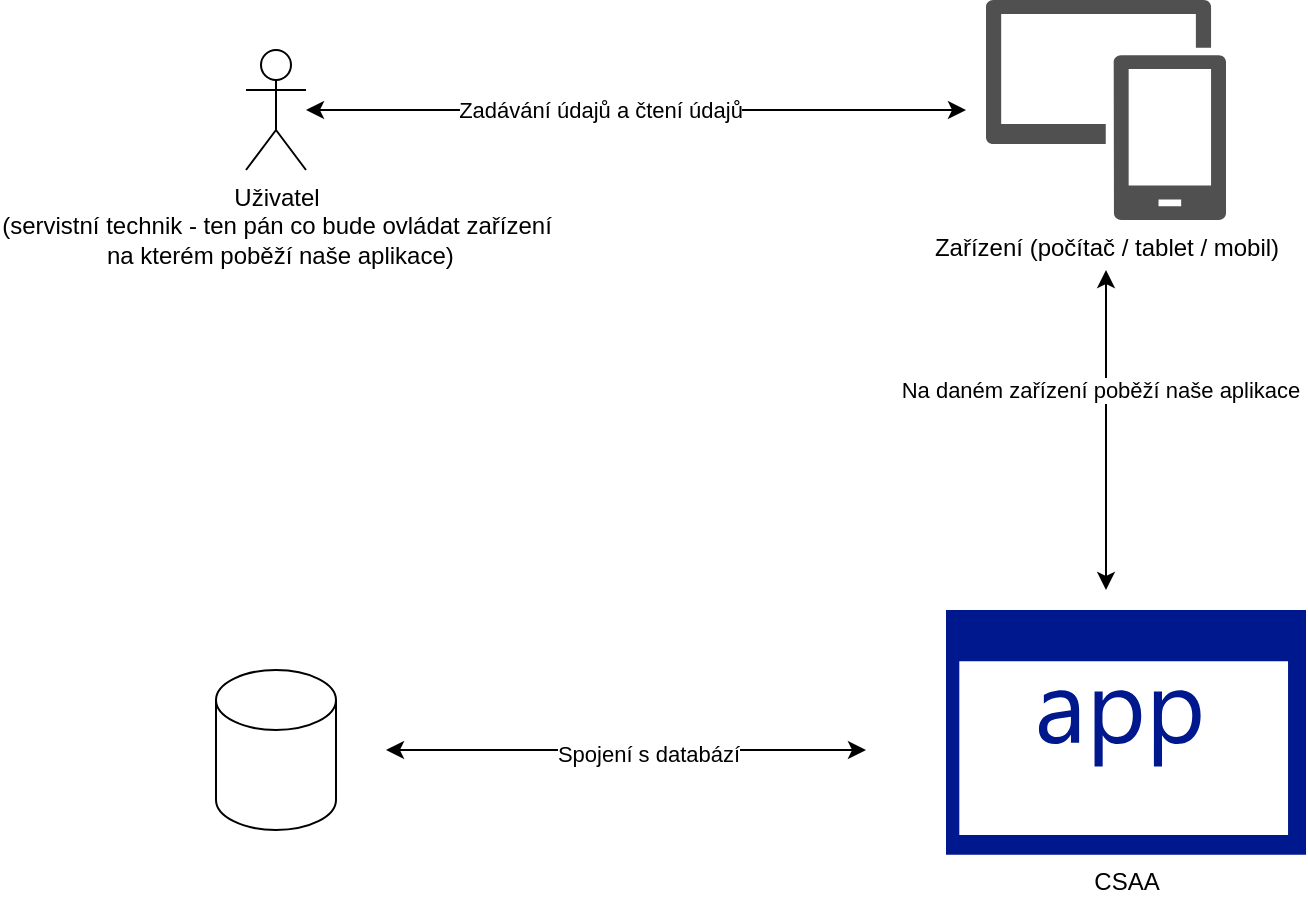 <mxfile version="14.4.3" type="device"><diagram id="8ae9p8fz0dxuj_ShPjBq" name="Page-1"><mxGraphModel dx="1422" dy="772" grid="1" gridSize="10" guides="1" tooltips="1" connect="1" arrows="1" fold="1" page="1" pageScale="1" pageWidth="827" pageHeight="1169" math="0" shadow="0"><root><mxCell id="0"/><mxCell id="1" parent="0"/><mxCell id="HaVpGCrzS2dVyvobV9y1-1" value="Uživatel &lt;br&gt;(servistní technik - ten pán co bude ovládat zařízení&lt;br&gt;&amp;nbsp;na kterém poběží naše aplikace)" style="shape=umlActor;verticalLabelPosition=bottom;verticalAlign=top;html=1;outlineConnect=0;" vertex="1" parent="1"><mxGeometry x="170" y="90" width="30" height="60" as="geometry"/></mxCell><mxCell id="HaVpGCrzS2dVyvobV9y1-4" value="Zařízení (počítač / tablet / mobil)" style="pointerEvents=1;shadow=0;dashed=0;html=1;strokeColor=none;labelPosition=center;verticalLabelPosition=bottom;verticalAlign=top;align=center;fillColor=#505050;shape=mxgraph.mscae.intune.device_group" vertex="1" parent="1"><mxGeometry x="540" y="65" width="120" height="110" as="geometry"/></mxCell><mxCell id="HaVpGCrzS2dVyvobV9y1-6" value="" style="endArrow=classic;startArrow=classic;html=1;" edge="1" parent="1" source="HaVpGCrzS2dVyvobV9y1-1"><mxGeometry width="50" height="50" relative="1" as="geometry"><mxPoint x="390" y="320" as="sourcePoint"/><mxPoint x="530" y="120" as="targetPoint"/></mxGeometry></mxCell><mxCell id="HaVpGCrzS2dVyvobV9y1-7" value="Zadávání údajů a čtení údajů" style="edgeLabel;html=1;align=center;verticalAlign=middle;resizable=0;points=[];" vertex="1" connectable="0" parent="HaVpGCrzS2dVyvobV9y1-6"><mxGeometry x="-0.111" relative="1" as="geometry"><mxPoint as="offset"/></mxGeometry></mxCell><mxCell id="HaVpGCrzS2dVyvobV9y1-11" value="CSAA" style="aspect=fixed;pointerEvents=1;shadow=0;dashed=0;html=1;strokeColor=none;labelPosition=center;verticalLabelPosition=bottom;verticalAlign=top;align=center;fillColor=#00188D;shape=mxgraph.mscae.enterprise.application" vertex="1" parent="1"><mxGeometry x="520" y="370" width="180" height="122.4" as="geometry"/></mxCell><mxCell id="HaVpGCrzS2dVyvobV9y1-12" value="" style="shape=cylinder3;whiteSpace=wrap;html=1;boundedLbl=1;backgroundOutline=1;size=15;" vertex="1" parent="1"><mxGeometry x="155" y="400" width="60" height="80" as="geometry"/></mxCell><mxCell id="HaVpGCrzS2dVyvobV9y1-16" value="" style="endArrow=classic;startArrow=classic;html=1;" edge="1" parent="1"><mxGeometry width="50" height="50" relative="1" as="geometry"><mxPoint x="600" y="360" as="sourcePoint"/><mxPoint x="600" y="200" as="targetPoint"/></mxGeometry></mxCell><mxCell id="HaVpGCrzS2dVyvobV9y1-19" value="Na daném zařízení poběží naše aplikace" style="edgeLabel;html=1;align=center;verticalAlign=middle;resizable=0;points=[];" vertex="1" connectable="0" parent="HaVpGCrzS2dVyvobV9y1-16"><mxGeometry x="0.25" y="3" relative="1" as="geometry"><mxPoint as="offset"/></mxGeometry></mxCell><mxCell id="HaVpGCrzS2dVyvobV9y1-17" value="" style="endArrow=classic;startArrow=classic;html=1;" edge="1" parent="1"><mxGeometry width="50" height="50" relative="1" as="geometry"><mxPoint x="240" y="440" as="sourcePoint"/><mxPoint x="480" y="440" as="targetPoint"/></mxGeometry></mxCell><mxCell id="HaVpGCrzS2dVyvobV9y1-18" value="Spojení s databází" style="edgeLabel;html=1;align=center;verticalAlign=middle;resizable=0;points=[];" vertex="1" connectable="0" parent="HaVpGCrzS2dVyvobV9y1-17"><mxGeometry x="0.092" y="-2" relative="1" as="geometry"><mxPoint as="offset"/></mxGeometry></mxCell></root></mxGraphModel></diagram></mxfile>